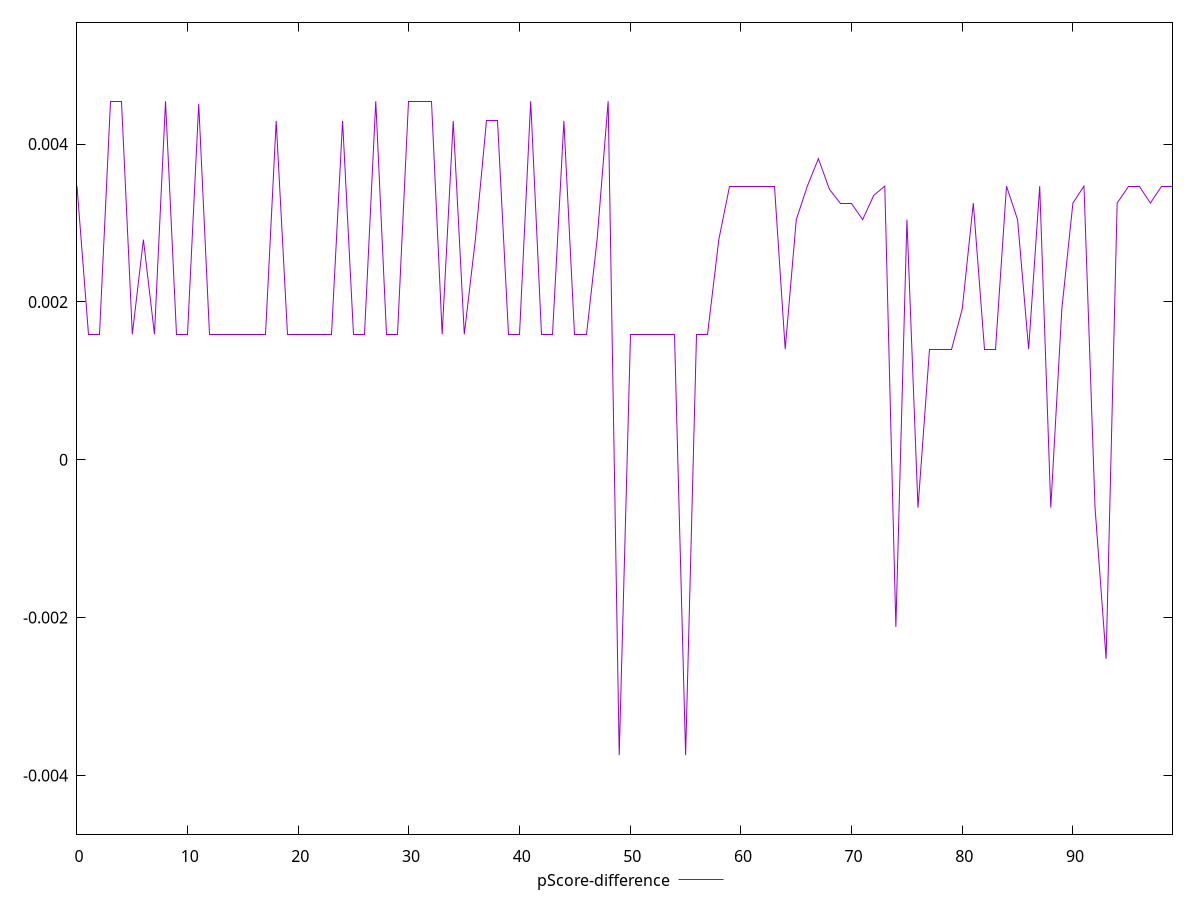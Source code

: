 reset

$pScoreDifference <<EOF
0 0.0034664804673494864
1 0.0015906045438749128
2 0.0015906045438749128
3 0.004542675850018968
4 0.004542675850018968
5 0.0015906045438749128
6 0.002788771047105454
7 0.0015906045438749128
8 0.004542675850018968
9 0.0015906045438749128
10 0.0015906045438749128
11 0.0045077330319387605
12 0.0015906045438749128
13 0.0015906045438749128
14 0.0015906045438749128
15 0.0015906045438749128
16 0.0015906045438749128
17 0.0015906045438749128
18 0.004292082793927232
19 0.0015906045438749128
20 0.0015906045438749128
21 0.0015906045438749128
22 0.0015906045438749128
23 0.0015906045438749128
24 0.004292082793927232
25 0.0015906045438749128
26 0.0015906045438749128
27 0.004542675850018968
28 0.0015906045438749128
29 0.0015906045438749128
30 0.004542675850018968
31 0.004542675850018968
32 0.004542675850018968
33 0.0015906045438749128
34 0.004292082793927232
35 0.0015906045438749128
36 0.002788771047105454
37 0.004292082793927232
38 0.004292082793927232
39 0.0015906045438749128
40 0.0015906045438749128
41 0.004542675850018968
42 0.0015906045438749128
43 0.0015906045438749128
44 0.004292082793927232
45 0.0015906045438749128
46 0.0015906045438749128
47 0.002788771047105454
48 0.004542675850018968
49 -0.0037440818712487223
50 0.0015906045438749128
51 0.0015906045438749128
52 0.0015906045438749128
53 0.0015906045438749128
54 0.0015906045438749128
55 -0.0037440818712487223
56 0.0015906045438749128
57 0.0015906045438749128
58 0.002788771047105454
59 0.0034664804673494864
60 0.0034664804673494864
61 0.0034664804673494864
62 0.0034664804673494864
63 0.0034664804673494864
64 0.0014010387843929224
65 0.0030419019489122574
66 0.0034664804673494864
67 0.0038146230159525896
68 0.0034250563607062245
69 0.0032521211570840647
70 0.0032521211570840647
71 0.0030419019489122574
72 0.0033498355343788595
73 0.0034664804673494864
74 -0.0021185731800882728
75 0.0030419019489122574
76 -0.0006073573260138958
77 0.0014010387843929224
78 0.0014010387843929224
79 0.0014010387843929224
80 0.0019109261066400825
81 0.0032521211570840647
82 0.0014010387843929224
83 0.0014010387843929224
84 0.0034664804673494864
85 0.0030419019489122574
86 0.0014010387843929224
87 0.0034664804673494864
88 -0.0006073573260138958
89 0.0019109261066400825
90 0.0032521211570840647
91 0.0034664804673494864
92 -0.0006073573260138958
93 -0.0025228769097088537
94 0.0032521211570840647
95 0.0034664804673494864
96 0.0034664804673494864
97 0.0032521211570840647
98 0.0034664804673494864
99 0.0034664804673494864
EOF

set key outside below
set xrange [0:99]
set yrange [-0.004744081871248722:0.005542675850018968]
set trange [-0.004744081871248722:0.005542675850018968]
set terminal svg size 640, 500 enhanced background rgb 'white'
set output "report_00018_2021-02-10T15-25-16.877Z/cumulative-layout-shift/samples/pages+cached+noadtech/pScore-difference/values.svg"

plot $pScoreDifference title "pScore-difference" with line

reset
